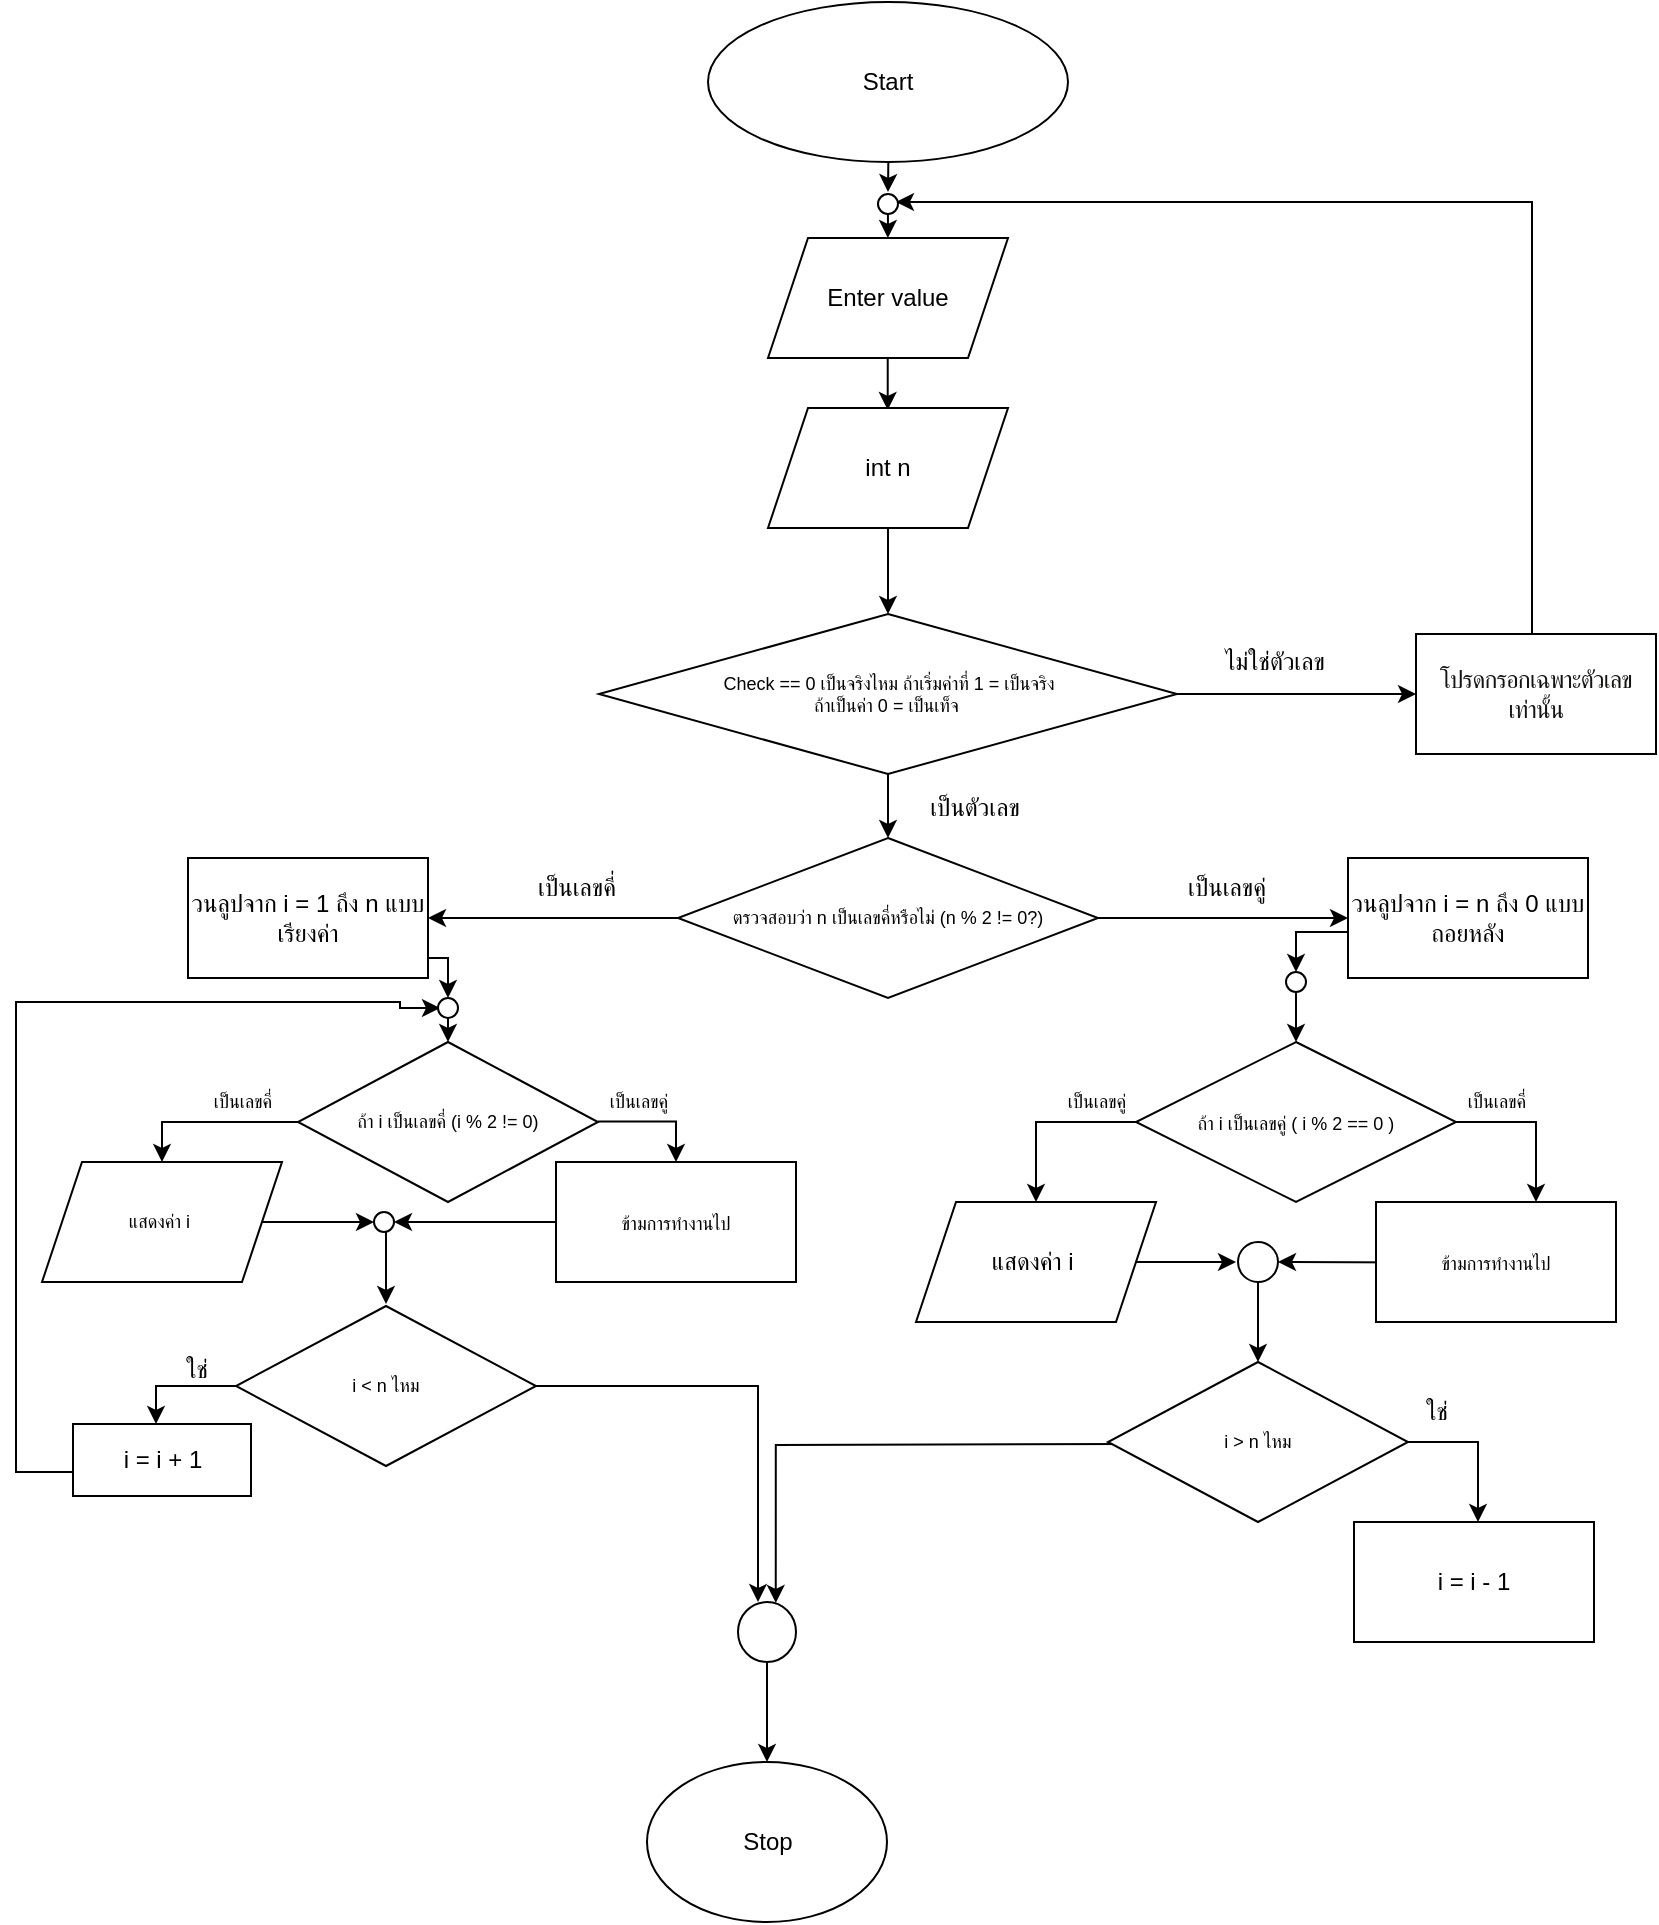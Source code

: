 <mxfile version="28.0.7">
  <diagram name="หน้า-2" id="btlJzCB1CZkGvjJ1BtOR">
    <mxGraphModel dx="1562" dy="388" grid="1" gridSize="10" guides="1" tooltips="1" connect="1" arrows="1" fold="1" page="1" pageScale="1" pageWidth="827" pageHeight="1169" math="0" shadow="0">
      <root>
        <mxCell id="0" />
        <mxCell id="1" parent="0" />
        <mxCell id="lUUKFZDLvEkximF24On9-10" value="" style="edgeStyle=orthogonalEdgeStyle;rounded=0;orthogonalLoop=1;jettySize=auto;html=1;" parent="1" edge="1">
          <mxGeometry relative="1" as="geometry">
            <mxPoint x="425.86" y="161" as="sourcePoint" />
            <mxPoint x="425.86" y="224" as="targetPoint" />
          </mxGeometry>
        </mxCell>
        <mxCell id="gjR7ndQSbS9vHD99-k3s-3" value="" style="edgeStyle=orthogonalEdgeStyle;rounded=0;orthogonalLoop=1;jettySize=auto;html=1;" parent="1" edge="1">
          <mxGeometry relative="1" as="geometry">
            <mxPoint x="405" y="68" as="sourcePoint" />
            <mxPoint x="426" y="115" as="targetPoint" />
          </mxGeometry>
        </mxCell>
        <mxCell id="gjR7ndQSbS9vHD99-k3s-4" value="Start" style="ellipse;whiteSpace=wrap;html=1;" parent="1" vertex="1">
          <mxGeometry x="336" y="20" width="180" height="80" as="geometry" />
        </mxCell>
        <mxCell id="gjR7ndQSbS9vHD99-k3s-5" value="" style="edgeStyle=orthogonalEdgeStyle;rounded=0;orthogonalLoop=1;jettySize=auto;html=1;entryX=0.512;entryY=0.009;entryDx=0;entryDy=0;entryPerimeter=0;" parent="1" edge="1">
          <mxGeometry relative="1" as="geometry">
            <mxPoint x="426" y="120" as="sourcePoint" />
            <mxPoint x="425.94" y="138.0" as="targetPoint" />
          </mxGeometry>
        </mxCell>
        <mxCell id="gjR7ndQSbS9vHD99-k3s-6" value="Enter value" style="shape=parallelogram;perimeter=parallelogramPerimeter;whiteSpace=wrap;html=1;fixedSize=1;" parent="1" vertex="1">
          <mxGeometry x="366" y="138" width="120" height="60" as="geometry" />
        </mxCell>
        <mxCell id="lUUKFZDLvEkximF24On9-2" value="" style="edgeStyle=orthogonalEdgeStyle;rounded=0;orthogonalLoop=1;jettySize=auto;html=1;" parent="1" source="gjR7ndQSbS9vHD99-k3s-8" target="gjR7ndQSbS9vHD99-k3s-15" edge="1">
          <mxGeometry relative="1" as="geometry" />
        </mxCell>
        <mxCell id="gjR7ndQSbS9vHD99-k3s-8" value="int n" style="shape=parallelogram;perimeter=parallelogramPerimeter;whiteSpace=wrap;html=1;fixedSize=1;" parent="1" vertex="1">
          <mxGeometry x="366" y="223" width="120" height="60" as="geometry" />
        </mxCell>
        <mxCell id="lUUKFZDLvEkximF24On9-5" value="" style="edgeStyle=orthogonalEdgeStyle;rounded=0;orthogonalLoop=1;jettySize=auto;html=1;" parent="1" source="gjR7ndQSbS9vHD99-k3s-15" target="lUUKFZDLvEkximF24On9-4" edge="1">
          <mxGeometry relative="1" as="geometry" />
        </mxCell>
        <mxCell id="snIxUXCp74YKT0kveKW1-3" value="" style="edgeStyle=orthogonalEdgeStyle;rounded=0;orthogonalLoop=1;jettySize=auto;html=1;" parent="1" source="gjR7ndQSbS9vHD99-k3s-15" target="snIxUXCp74YKT0kveKW1-2" edge="1">
          <mxGeometry relative="1" as="geometry" />
        </mxCell>
        <mxCell id="gjR7ndQSbS9vHD99-k3s-15" value="Check == 0 เป็นจริงไหม ถ้าเริ่มค่าที่ 1 = เป็นจริง&lt;div&gt;ถ้าเป็นค่า 0 = เป็นเท็จ&amp;nbsp;&lt;/div&gt;" style="rhombus;whiteSpace=wrap;html=1;fontSize=9;" parent="1" vertex="1">
          <mxGeometry x="281.5" y="326" width="289" height="80" as="geometry" />
        </mxCell>
        <mxCell id="gjR7ndQSbS9vHD99-k3s-52" value="" style="edgeStyle=orthogonalEdgeStyle;rounded=0;orthogonalLoop=1;jettySize=auto;html=1;entryX=0;entryY=0.5;entryDx=0;entryDy=0;" parent="1" edge="1">
          <mxGeometry relative="1" as="geometry">
            <mxPoint x="190" y="900" as="targetPoint" />
            <Array as="points">
              <mxPoint x="40" y="1289" />
              <mxPoint x="40" y="900" />
            </Array>
          </mxGeometry>
        </mxCell>
        <mxCell id="gjR7ndQSbS9vHD99-k3s-61" value="Stop" style="ellipse;whiteSpace=wrap;html=1;" parent="1" vertex="1">
          <mxGeometry x="305.5" y="900" width="120" height="80" as="geometry" />
        </mxCell>
        <mxCell id="lUUKFZDLvEkximF24On9-3" value="ไม่ใช่ตัวเลข" style="text;html=1;align=center;verticalAlign=middle;resizable=0;points=[];autosize=1;strokeColor=none;fillColor=none;" parent="1" vertex="1">
          <mxGeometry x="579" y="335" width="80" height="30" as="geometry" />
        </mxCell>
        <mxCell id="lUUKFZDLvEkximF24On9-7" value="" style="edgeStyle=orthogonalEdgeStyle;rounded=0;orthogonalLoop=1;jettySize=auto;html=1;" parent="1" edge="1">
          <mxGeometry relative="1" as="geometry">
            <mxPoint x="710" y="336" as="sourcePoint" />
            <mxPoint x="430" y="120" as="targetPoint" />
            <Array as="points">
              <mxPoint x="748" y="336" />
              <mxPoint x="748" y="120" />
            </Array>
          </mxGeometry>
        </mxCell>
        <mxCell id="lUUKFZDLvEkximF24On9-4" value="&lt;span style=&quot;border: 0px solid; box-sizing: border-box; --tw-border-spacing-x: 0; --tw-border-spacing-y: 0; --tw-translate-x: 0; --tw-translate-y: 0; --tw-rotate: 0; --tw-skew-x: 0; --tw-skew-y: 0; --tw-scale-x: 1; --tw-scale-y: 1; --tw-pan-x: ; --tw-pan-y: ; --tw-pinch-zoom: ; --tw-scroll-snap-strictness: proximity; --tw-gradient-from-position: ; --tw-gradient-via-position: ; --tw-gradient-to-position: ; --tw-ordinal: ; --tw-slashed-zero: ; --tw-numeric-figure: ; --tw-numeric-spacing: ; --tw-numeric-fraction: ; --tw-ring-inset: ; --tw-ring-offset-width: 0px; --tw-ring-offset-color: light-dark(#fff, #000000); --tw-ring-color: hsl(210 70.9% 51.6%/1); --tw-ring-offset-shadow: 0 0 #0000; --tw-ring-shadow: 0 0 #0000; --tw-shadow: 0 0 #0000; --tw-shadow-colored: 0 0 #0000; --tw-blur: ; --tw-brightness: ; --tw-contrast: ; --tw-grayscale: ; --tw-hue-rotate: ; --tw-invert: ; --tw-saturate: ; --tw-sepia: ; --tw-drop-shadow: ; --tw-backdrop-blur: ; --tw-backdrop-brightness: ; --tw-backdrop-contrast: ; --tw-backdrop-grayscale: ; --tw-backdrop-hue-rotate: ; --tw-backdrop-invert: ; --tw-backdrop-opacity: ; --tw-backdrop-saturate: ; --tw-backdrop-sepia: ; --tw-contain-size: ; --tw-contain-layout: ; --tw-contain-paint: ; --tw-contain-style: ; outline-color: rgb(44, 132, 219); scrollbar-width: thin; scrollbar-color: rgba(31, 30, 29, 0.35) rgba(0, 0, 0, 0); color: rgb(20, 20, 19); letter-spacing: -0.375px; text-align: left;&quot;&gt;&lt;font face=&quot;Helvetica&quot; style=&quot;font-size: 12px;&quot;&gt;โปรดกรอกเฉพาะตัวเลขเท่านั้น&lt;/font&gt;&lt;/span&gt;" style="whiteSpace=wrap;html=1;fontSize=9;" parent="1" vertex="1">
          <mxGeometry x="690" y="336" width="120" height="60" as="geometry" />
        </mxCell>
        <mxCell id="lUUKFZDLvEkximF24On9-9" value="" style="ellipse;whiteSpace=wrap;html=1;" parent="1" vertex="1">
          <mxGeometry x="421" y="116" width="10" height="10" as="geometry" />
        </mxCell>
        <mxCell id="snIxUXCp74YKT0kveKW1-1" value="เป็นตัวเลข" style="text;html=1;align=center;verticalAlign=middle;resizable=0;points=[];autosize=1;strokeColor=none;fillColor=none;" parent="1" vertex="1">
          <mxGeometry x="434" y="408" width="70" height="30" as="geometry" />
        </mxCell>
        <mxCell id="snIxUXCp74YKT0kveKW1-5" value="" style="edgeStyle=orthogonalEdgeStyle;rounded=0;orthogonalLoop=1;jettySize=auto;html=1;" parent="1" source="snIxUXCp74YKT0kveKW1-2" target="snIxUXCp74YKT0kveKW1-4" edge="1">
          <mxGeometry relative="1" as="geometry" />
        </mxCell>
        <mxCell id="snIxUXCp74YKT0kveKW1-7" value="" style="edgeStyle=orthogonalEdgeStyle;rounded=0;orthogonalLoop=1;jettySize=auto;html=1;" parent="1" source="snIxUXCp74YKT0kveKW1-2" target="snIxUXCp74YKT0kveKW1-6" edge="1">
          <mxGeometry relative="1" as="geometry" />
        </mxCell>
        <mxCell id="snIxUXCp74YKT0kveKW1-2" value="&lt;div&gt;ตรวจสอบว่า n เป็นเลขคี่หรือไม่ (n % 2 != 0?)&lt;/div&gt;" style="rhombus;whiteSpace=wrap;html=1;fontSize=9;" parent="1" vertex="1">
          <mxGeometry x="321" y="438" width="210" height="80" as="geometry" />
        </mxCell>
        <mxCell id="snIxUXCp74YKT0kveKW1-11" value="" style="edgeStyle=orthogonalEdgeStyle;rounded=0;orthogonalLoop=1;jettySize=auto;html=1;entryX=0.5;entryY=0;entryDx=0;entryDy=0;" parent="1" edge="1">
          <mxGeometry relative="1" as="geometry">
            <mxPoint x="155" y="498" as="sourcePoint" />
            <mxPoint x="206" y="518" as="targetPoint" />
            <Array as="points">
              <mxPoint x="156" y="498" />
              <mxPoint x="206" y="498" />
            </Array>
          </mxGeometry>
        </mxCell>
        <mxCell id="snIxUXCp74YKT0kveKW1-4" value="&lt;font style=&quot;font-size: 12px;&quot;&gt;วนลูปจาก i = 1 ถึง n แบบเรียงค่า&lt;/font&gt;" style="whiteSpace=wrap;html=1;fontSize=9;" parent="1" vertex="1">
          <mxGeometry x="76" y="448" width="120" height="60" as="geometry" />
        </mxCell>
        <mxCell id="snIxUXCp74YKT0kveKW1-33" value="" style="edgeStyle=orthogonalEdgeStyle;rounded=0;orthogonalLoop=1;jettySize=auto;html=1;" parent="1" edge="1">
          <mxGeometry relative="1" as="geometry">
            <mxPoint x="656" y="485" as="sourcePoint" />
            <mxPoint x="630" y="505" as="targetPoint" />
            <Array as="points">
              <mxPoint x="630" y="485" />
            </Array>
          </mxGeometry>
        </mxCell>
        <mxCell id="snIxUXCp74YKT0kveKW1-6" value="วนลูปจาก i = n ถึง 0 แบบถอยหลัง" style="whiteSpace=wrap;html=1;fontSize=12;" parent="1" vertex="1">
          <mxGeometry x="656" y="448" width="120" height="60" as="geometry" />
        </mxCell>
        <mxCell id="snIxUXCp74YKT0kveKW1-8" value="เป็นเลขคี่" style="text;html=1;align=center;verticalAlign=middle;resizable=0;points=[];autosize=1;strokeColor=none;fillColor=none;" parent="1" vertex="1">
          <mxGeometry x="235" y="448" width="70" height="30" as="geometry" />
        </mxCell>
        <mxCell id="snIxUXCp74YKT0kveKW1-9" value="เป็นเลขคู่" style="text;html=1;align=center;verticalAlign=middle;resizable=0;points=[];autosize=1;strokeColor=none;fillColor=none;" parent="1" vertex="1">
          <mxGeometry x="560" y="448" width="70" height="30" as="geometry" />
        </mxCell>
        <mxCell id="snIxUXCp74YKT0kveKW1-13" value="" style="edgeStyle=orthogonalEdgeStyle;rounded=0;orthogonalLoop=1;jettySize=auto;html=1;entryX=0.5;entryY=0;entryDx=0;entryDy=0;" parent="1" source="snIxUXCp74YKT0kveKW1-10" target="snIxUXCp74YKT0kveKW1-12" edge="1">
          <mxGeometry relative="1" as="geometry" />
        </mxCell>
        <mxCell id="snIxUXCp74YKT0kveKW1-10" value="ถ้า i เป็นเลขคี่ (i % 2 != 0)" style="rhombus;whiteSpace=wrap;html=1;fontSize=9;" parent="1" vertex="1">
          <mxGeometry x="131" y="540" width="150" height="80" as="geometry" />
        </mxCell>
        <mxCell id="snIxUXCp74YKT0kveKW1-50" value="" style="edgeStyle=orthogonalEdgeStyle;rounded=0;orthogonalLoop=1;jettySize=auto;html=1;" parent="1" source="snIxUXCp74YKT0kveKW1-12" target="snIxUXCp74YKT0kveKW1-25" edge="1">
          <mxGeometry relative="1" as="geometry">
            <Array as="points">
              <mxPoint x="174" y="630" />
            </Array>
          </mxGeometry>
        </mxCell>
        <mxCell id="snIxUXCp74YKT0kveKW1-12" value="แสดงค่า i&amp;nbsp;" style="shape=parallelogram;perimeter=parallelogramPerimeter;whiteSpace=wrap;html=1;fixedSize=1;fontSize=9;" parent="1" vertex="1">
          <mxGeometry x="3" y="600" width="120" height="60" as="geometry" />
        </mxCell>
        <mxCell id="snIxUXCp74YKT0kveKW1-14" value="เป็นเลขคี่" style="text;html=1;align=center;verticalAlign=middle;resizable=0;points=[];autosize=1;strokeColor=none;fillColor=none;fontSize=9;" parent="1" vertex="1">
          <mxGeometry x="73" y="560" width="60" height="20" as="geometry" />
        </mxCell>
        <mxCell id="snIxUXCp74YKT0kveKW1-18" value="เป็นเลขคู่" style="text;html=1;align=center;verticalAlign=middle;resizable=0;points=[];autosize=1;strokeColor=none;fillColor=none;fontSize=9;" parent="1" vertex="1">
          <mxGeometry x="271" y="560" width="60" height="20" as="geometry" />
        </mxCell>
        <mxCell id="snIxUXCp74YKT0kveKW1-24" value="" style="edgeStyle=orthogonalEdgeStyle;rounded=0;orthogonalLoop=1;jettySize=auto;html=1;" parent="1" edge="1">
          <mxGeometry relative="1" as="geometry">
            <mxPoint x="175" y="635" as="sourcePoint" />
            <mxPoint x="175" y="671" as="targetPoint" />
            <Array as="points">
              <mxPoint x="175" y="669" />
            </Array>
          </mxGeometry>
        </mxCell>
        <mxCell id="snIxUXCp74YKT0kveKW1-27" value="" style="edgeStyle=orthogonalEdgeStyle;rounded=0;orthogonalLoop=1;jettySize=auto;html=1;exitX=0;exitY=0.5;exitDx=0;exitDy=0;" parent="1" source="snIxUXCp74YKT0kveKW1-23" edge="1">
          <mxGeometry relative="1" as="geometry">
            <mxPoint x="93.5" y="695" as="sourcePoint" />
            <mxPoint x="60" y="731" as="targetPoint" />
            <Array as="points">
              <mxPoint x="60" y="712" />
            </Array>
          </mxGeometry>
        </mxCell>
        <mxCell id="snIxUXCp74YKT0kveKW1-31" value="" style="edgeStyle=orthogonalEdgeStyle;rounded=0;orthogonalLoop=1;jettySize=auto;html=1;entryX=0.329;entryY=-0.013;entryDx=0;entryDy=0;entryPerimeter=0;" parent="1" edge="1">
          <mxGeometry relative="1" as="geometry">
            <mxPoint x="230.095" y="712" as="sourcePoint" />
            <mxPoint x="361.541" y="819.61" as="targetPoint" />
            <Array as="points">
              <mxPoint x="361" y="712" />
              <mxPoint x="361" y="820" />
              <mxPoint x="361" y="820" />
            </Array>
          </mxGeometry>
        </mxCell>
        <mxCell id="snIxUXCp74YKT0kveKW1-23" value="i &amp;lt; n ไหม" style="rhombus;whiteSpace=wrap;html=1;fontSize=9;" parent="1" vertex="1">
          <mxGeometry x="100" y="672" width="150" height="80" as="geometry" />
        </mxCell>
        <mxCell id="snIxUXCp74YKT0kveKW1-25" value="" style="ellipse;whiteSpace=wrap;html=1;" parent="1" vertex="1">
          <mxGeometry x="169" y="625" width="10" height="10" as="geometry" />
        </mxCell>
        <mxCell id="snIxUXCp74YKT0kveKW1-63" value="" style="edgeStyle=orthogonalEdgeStyle;rounded=0;orthogonalLoop=1;jettySize=auto;html=1;exitX=0.022;exitY=0.608;exitDx=0;exitDy=0;exitPerimeter=0;" parent="1" source="snIxUXCp74YKT0kveKW1-28" edge="1">
          <mxGeometry relative="1" as="geometry">
            <mxPoint x="-32.5" y="755" as="sourcePoint" />
            <mxPoint x="202" y="523" as="targetPoint" />
            <Array as="points">
              <mxPoint x="21" y="755" />
              <mxPoint x="-10" y="755" />
              <mxPoint x="-10" y="520" />
              <mxPoint x="182" y="520" />
              <mxPoint x="182" y="523" />
            </Array>
          </mxGeometry>
        </mxCell>
        <mxCell id="snIxUXCp74YKT0kveKW1-28" value="i = i + 1" style="whiteSpace=wrap;html=1;" parent="1" vertex="1">
          <mxGeometry x="18.5" y="731" width="89" height="36" as="geometry" />
        </mxCell>
        <mxCell id="snIxUXCp74YKT0kveKW1-29" value="ใช่" style="text;html=1;align=center;verticalAlign=middle;resizable=0;points=[];autosize=1;strokeColor=none;fillColor=none;" parent="1" vertex="1">
          <mxGeometry x="60" y="689" width="40" height="30" as="geometry" />
        </mxCell>
        <mxCell id="snIxUXCp74YKT0kveKW1-36" value="" style="edgeStyle=orthogonalEdgeStyle;rounded=0;orthogonalLoop=1;jettySize=auto;html=1;exitX=1;exitY=0.5;exitDx=0;exitDy=0;" parent="1" source="snIxUXCp74YKT0kveKW1-32" edge="1">
          <mxGeometry relative="1" as="geometry">
            <mxPoint x="721.04" y="580.16" as="sourcePoint" />
            <mxPoint x="750" y="620" as="targetPoint" />
            <Array as="points">
              <mxPoint x="750" y="580" />
              <mxPoint x="750" y="620" />
            </Array>
          </mxGeometry>
        </mxCell>
        <mxCell id="snIxUXCp74YKT0kveKW1-39" value="" style="edgeStyle=orthogonalEdgeStyle;rounded=0;orthogonalLoop=1;jettySize=auto;html=1;entryX=0.25;entryY=0;entryDx=0;entryDy=0;" parent="1" source="snIxUXCp74YKT0kveKW1-32" edge="1">
          <mxGeometry relative="1" as="geometry">
            <mxPoint x="500" y="620" as="targetPoint" />
            <Array as="points">
              <mxPoint x="500" y="580" />
            </Array>
          </mxGeometry>
        </mxCell>
        <mxCell id="snIxUXCp74YKT0kveKW1-32" value="&lt;font style=&quot;font-size: 9px;&quot;&gt;ถ้า i เป็นเลขคู่ ( i % 2 == 0 )&lt;/font&gt;" style="rhombus;whiteSpace=wrap;html=1;" parent="1" vertex="1">
          <mxGeometry x="550" y="540" width="160" height="80" as="geometry" />
        </mxCell>
        <mxCell id="snIxUXCp74YKT0kveKW1-34" value="" style="edgeStyle=orthogonalEdgeStyle;orthogonalLoop=1;jettySize=auto;html=1;rounded=0;" parent="1" edge="1">
          <mxGeometry width="100" relative="1" as="geometry">
            <mxPoint x="281" y="579.8" as="sourcePoint" />
            <mxPoint x="320" y="600" as="targetPoint" />
            <Array as="points">
              <mxPoint x="320" y="580" />
              <mxPoint x="320" y="600" />
            </Array>
          </mxGeometry>
        </mxCell>
        <mxCell id="snIxUXCp74YKT0kveKW1-40" value="เป็นเลขคู่" style="text;html=1;align=center;verticalAlign=middle;resizable=0;points=[];autosize=1;strokeColor=none;fillColor=none;fontSize=9;" parent="1" vertex="1">
          <mxGeometry x="500" y="560" width="60" height="20" as="geometry" />
        </mxCell>
        <mxCell id="snIxUXCp74YKT0kveKW1-47" value="" style="edgeStyle=orthogonalEdgeStyle;rounded=0;orthogonalLoop=1;jettySize=auto;html=1;exitX=1;exitY=0.5;exitDx=0;exitDy=0;" parent="1" source="snIxUXCp74YKT0kveKW1-41" edge="1">
          <mxGeometry relative="1" as="geometry">
            <mxPoint x="559" y="650" as="sourcePoint" />
            <mxPoint x="600" y="650" as="targetPoint" />
          </mxGeometry>
        </mxCell>
        <mxCell id="snIxUXCp74YKT0kveKW1-41" value="แสดงค่า i&amp;nbsp;" style="shape=parallelogram;perimeter=parallelogramPerimeter;whiteSpace=wrap;html=1;fixedSize=1;" parent="1" vertex="1">
          <mxGeometry x="440" y="620" width="120" height="60" as="geometry" />
        </mxCell>
        <mxCell id="snIxUXCp74YKT0kveKW1-51" value="" style="edgeStyle=orthogonalEdgeStyle;rounded=0;orthogonalLoop=1;jettySize=auto;html=1;" parent="1" source="snIxUXCp74YKT0kveKW1-42" target="snIxUXCp74YKT0kveKW1-25" edge="1">
          <mxGeometry relative="1" as="geometry" />
        </mxCell>
        <mxCell id="snIxUXCp74YKT0kveKW1-42" value="&lt;span style=&quot;font-size: 9px;&quot;&gt;ข้ามการทำงานไป&lt;/span&gt;" style="whiteSpace=wrap;html=1;" parent="1" vertex="1">
          <mxGeometry x="260" y="600" width="120" height="60" as="geometry" />
        </mxCell>
        <mxCell id="snIxUXCp74YKT0kveKW1-48" value="" style="edgeStyle=orthogonalEdgeStyle;rounded=0;orthogonalLoop=1;jettySize=auto;html=1;entryX=1;entryY=0.5;entryDx=0;entryDy=0;" parent="1" target="snIxUXCp74YKT0kveKW1-49" edge="1">
          <mxGeometry relative="1" as="geometry">
            <mxPoint x="760" y="649.66" as="sourcePoint" />
            <mxPoint x="640" y="649.66" as="targetPoint" />
          </mxGeometry>
        </mxCell>
        <mxCell id="snIxUXCp74YKT0kveKW1-44" value="&lt;span style=&quot;font-size: 9px;&quot;&gt;ข้ามการทำงานไป&lt;/span&gt;" style="whiteSpace=wrap;html=1;" parent="1" vertex="1">
          <mxGeometry x="670" y="620" width="120" height="60" as="geometry" />
        </mxCell>
        <mxCell id="snIxUXCp74YKT0kveKW1-45" value="เป็นเลขคี่" style="text;html=1;align=center;verticalAlign=middle;resizable=0;points=[];autosize=1;strokeColor=none;fillColor=none;fontSize=9;" parent="1" vertex="1">
          <mxGeometry x="700" y="560" width="60" height="20" as="geometry" />
        </mxCell>
        <mxCell id="snIxUXCp74YKT0kveKW1-56" value="" style="edgeStyle=orthogonalEdgeStyle;rounded=0;orthogonalLoop=1;jettySize=auto;html=1;" parent="1" source="snIxUXCp74YKT0kveKW1-49" target="snIxUXCp74YKT0kveKW1-54" edge="1">
          <mxGeometry relative="1" as="geometry" />
        </mxCell>
        <mxCell id="snIxUXCp74YKT0kveKW1-49" value="" style="ellipse;whiteSpace=wrap;html=1;" parent="1" vertex="1">
          <mxGeometry x="601" y="640" width="20" height="20" as="geometry" />
        </mxCell>
        <mxCell id="snIxUXCp74YKT0kveKW1-53" value="" style="edgeStyle=orthogonalEdgeStyle;rounded=0;orthogonalLoop=1;jettySize=auto;html=1;" parent="1" edge="1">
          <mxGeometry relative="1" as="geometry">
            <mxPoint x="639.075" y="740" as="sourcePoint" />
            <mxPoint x="721" y="780" as="targetPoint" />
            <Array as="points">
              <mxPoint x="720.95" y="740" />
            </Array>
          </mxGeometry>
        </mxCell>
        <mxCell id="snIxUXCp74YKT0kveKW1-59" value="" style="edgeStyle=orthogonalEdgeStyle;rounded=0;orthogonalLoop=1;jettySize=auto;html=1;entryX=0.651;entryY=0.015;entryDx=0;entryDy=0;entryPerimeter=0;" parent="1" target="snIxUXCp74YKT0kveKW1-60" edge="1">
          <mxGeometry relative="1" as="geometry">
            <mxPoint x="546" y="741" as="sourcePoint" />
            <mxPoint x="371" y="811" as="targetPoint" />
          </mxGeometry>
        </mxCell>
        <mxCell id="snIxUXCp74YKT0kveKW1-54" value="i &amp;gt; n ไหม" style="rhombus;whiteSpace=wrap;html=1;fontSize=9;" parent="1" vertex="1">
          <mxGeometry x="536" y="700" width="150" height="80" as="geometry" />
        </mxCell>
        <mxCell id="snIxUXCp74YKT0kveKW1-55" value="ใช่" style="text;html=1;align=center;verticalAlign=middle;resizable=0;points=[];autosize=1;strokeColor=none;fillColor=none;" parent="1" vertex="1">
          <mxGeometry x="680" y="710" width="40" height="30" as="geometry" />
        </mxCell>
        <mxCell id="snIxUXCp74YKT0kveKW1-57" value="i = i - 1" style="whiteSpace=wrap;html=1;" parent="1" vertex="1">
          <mxGeometry x="659" y="780" width="120" height="60" as="geometry" />
        </mxCell>
        <mxCell id="snIxUXCp74YKT0kveKW1-61" value="" style="edgeStyle=orthogonalEdgeStyle;rounded=0;orthogonalLoop=1;jettySize=auto;html=1;" parent="1" source="snIxUXCp74YKT0kveKW1-60" target="gjR7ndQSbS9vHD99-k3s-61" edge="1">
          <mxGeometry relative="1" as="geometry" />
        </mxCell>
        <mxCell id="snIxUXCp74YKT0kveKW1-60" value="" style="ellipse;whiteSpace=wrap;html=1;" parent="1" vertex="1">
          <mxGeometry x="351" y="820" width="29" height="30" as="geometry" />
        </mxCell>
        <mxCell id="snIxUXCp74YKT0kveKW1-65" value="" style="edgeStyle=orthogonalEdgeStyle;rounded=0;orthogonalLoop=1;jettySize=auto;html=1;" parent="1" edge="1">
          <mxGeometry relative="1" as="geometry">
            <mxPoint x="206" y="527.583" as="sourcePoint" />
            <mxPoint x="206" y="540" as="targetPoint" />
            <Array as="points">
              <mxPoint x="206" y="540" />
            </Array>
          </mxGeometry>
        </mxCell>
        <mxCell id="snIxUXCp74YKT0kveKW1-64" value="" style="ellipse;whiteSpace=wrap;html=1;" parent="1" vertex="1">
          <mxGeometry x="201" y="518" width="10" height="10" as="geometry" />
        </mxCell>
        <mxCell id="snIxUXCp74YKT0kveKW1-68" value="" style="edgeStyle=orthogonalEdgeStyle;rounded=0;orthogonalLoop=1;jettySize=auto;html=1;entryX=0.5;entryY=0;entryDx=0;entryDy=0;" parent="1" source="snIxUXCp74YKT0kveKW1-67" target="snIxUXCp74YKT0kveKW1-32" edge="1">
          <mxGeometry relative="1" as="geometry" />
        </mxCell>
        <mxCell id="snIxUXCp74YKT0kveKW1-67" value="" style="ellipse;whiteSpace=wrap;html=1;" parent="1" vertex="1">
          <mxGeometry x="625" y="505" width="10" height="10" as="geometry" />
        </mxCell>
      </root>
    </mxGraphModel>
  </diagram>
</mxfile>
